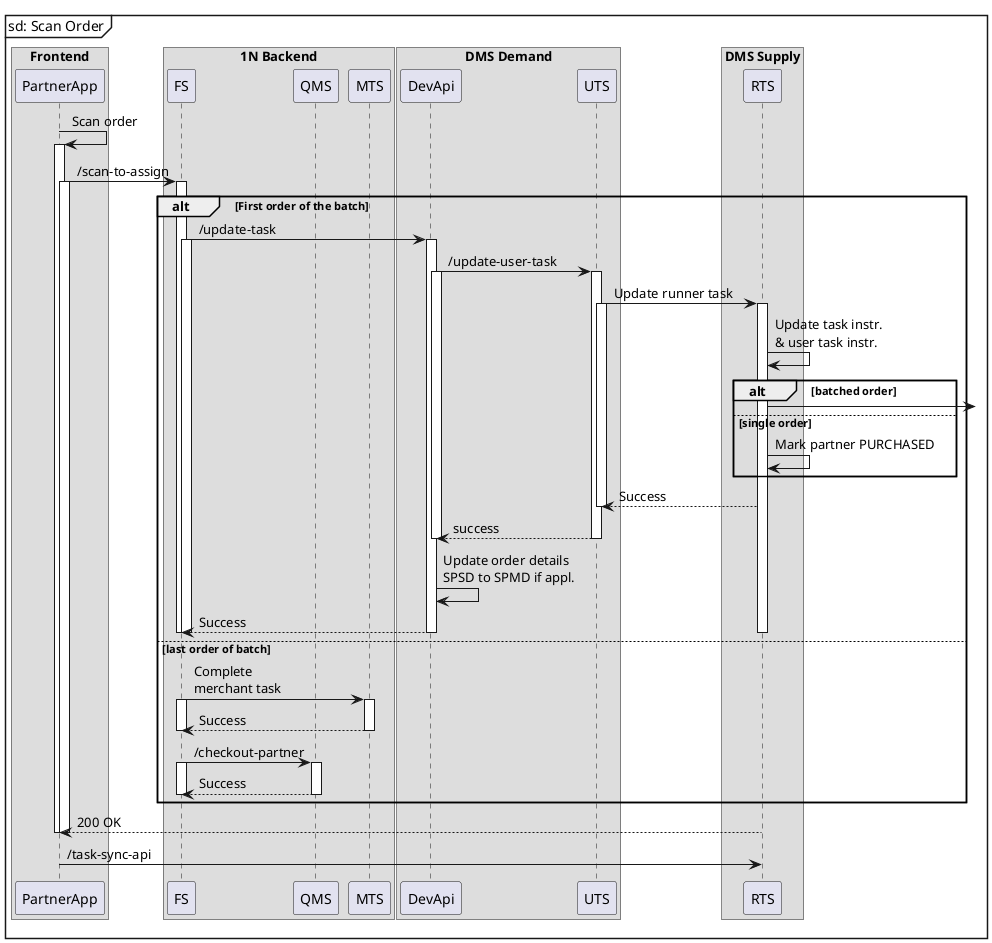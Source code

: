 @startuml
mainframe sd: Scan Order

box "Frontend"
participant PartnerApp
box end

'box "API Gateway"
'participant ScanToAssignDAG
'box end

box "1N Backend"
participant FS
participant QMS
participant MTS
box end

box "DMS Demand"
participant DevApi
participant UTS
box end


box "DMS Supply"
participant RTS
box end



PartnerApp -> PartnerApp: Scan order
activate PartnerApp

' Remove RTS.
' Avoid RTS push to app on batch order scan
' Subsequent scans should go to RTS from app
' (via API gateway)
' What happens to DevAPI data
' if batch scan expires.
'

PartnerApp -> FS: /scan-to-assign
alt First order of the batch
activate PartnerApp
activate FS
FS -> DevApi: /update-task
activate FS
activate DevApi
DevApi -> UTS: /update-user-task
activate UTS
activate DevApi
UTS -> RTS: Update runner task
activate UTS
activate RTS
RTS -> RTS: Update task instr. \n& user task instr.
alt batched order
RTS ->
else single order
RTS -> RTS: Mark partner PURCHASED
end
RTS --> UTS: Success
deactivate UTS
DevApi <-- UTS: success
deactivate UTS
deactivate DevApi
DevApi -> DevApi: Update order details\nSPSD to SPMD if appl.

DevApi --> FS: Success
deactivate DevApi
deactivate FS
deactivate RTS
deactivate FS
else last order of batch
FS -> MTS: Complete\nmerchant task
activate FS
activate MTS
MTS --> FS: Success
deactivate FS
deactivate MTS
FS -> QMS: /checkout-partner
activate FS
activate QMS
FS <-- QMS: Success
deactivate FS
deactivate QMS

end


RTS --> PartnerApp: 200 OK
deactivate RTS
deactivate PartnerApp
deactivate PartnerApp

PartnerApp -> RTS: /task-sync-api



@enduml